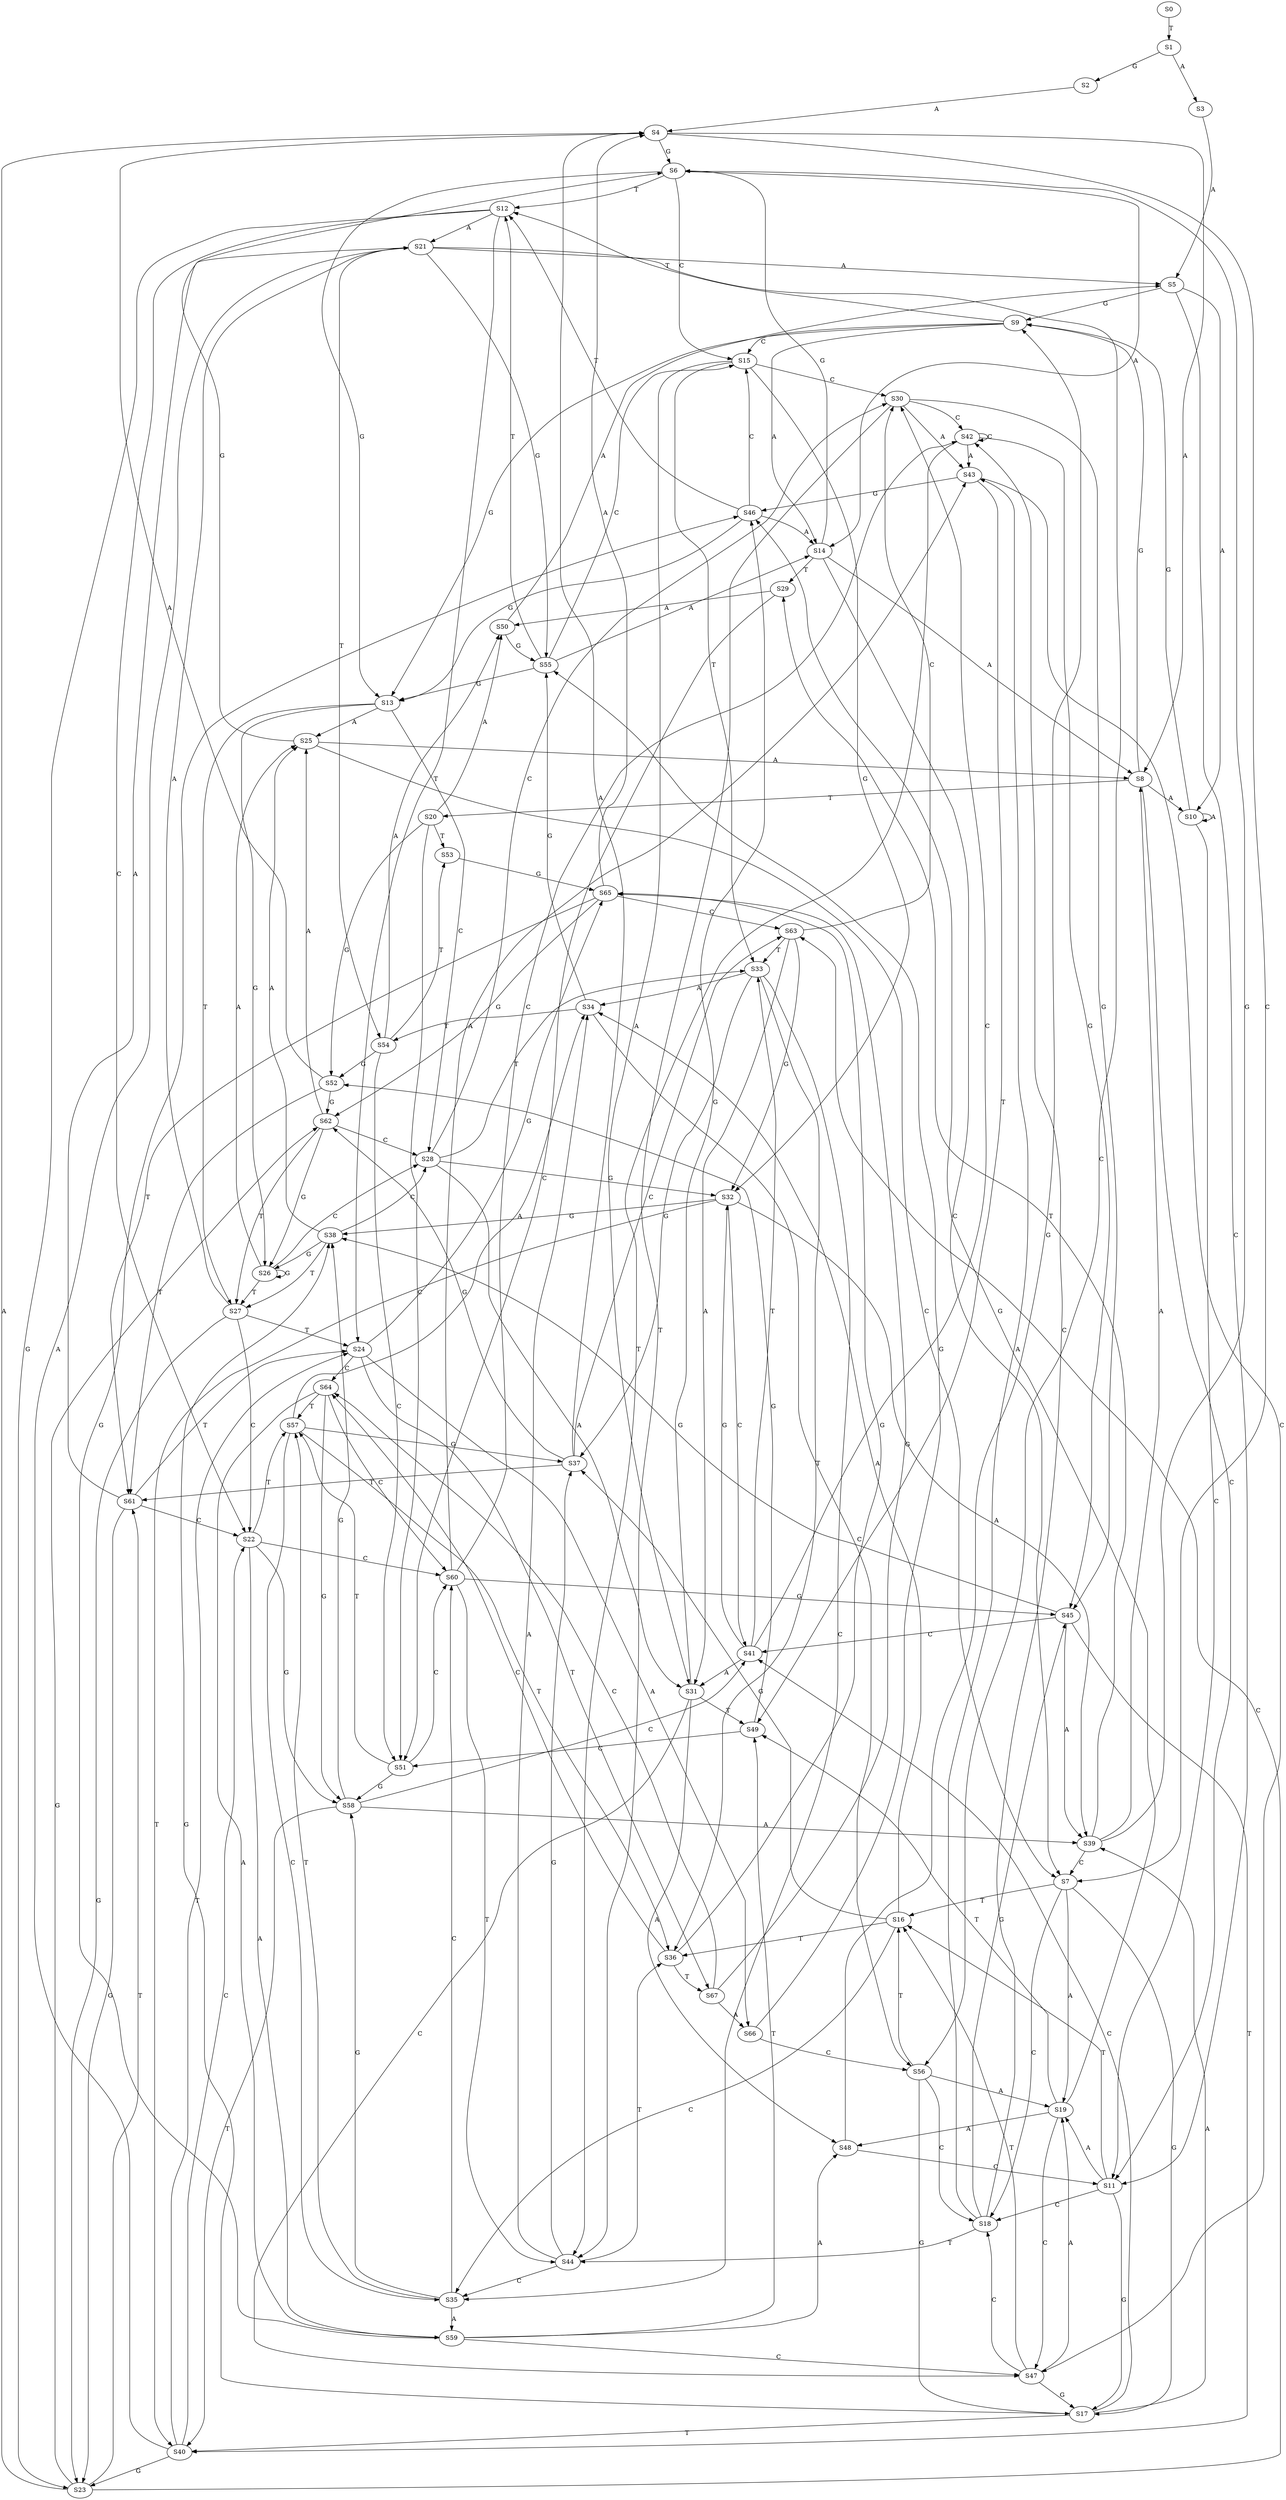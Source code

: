 strict digraph  {
	S0 -> S1 [ label = T ];
	S1 -> S2 [ label = G ];
	S1 -> S3 [ label = A ];
	S2 -> S4 [ label = A ];
	S3 -> S5 [ label = A ];
	S4 -> S6 [ label = G ];
	S4 -> S7 [ label = C ];
	S4 -> S8 [ label = A ];
	S5 -> S9 [ label = G ];
	S5 -> S10 [ label = A ];
	S5 -> S11 [ label = C ];
	S6 -> S12 [ label = T ];
	S6 -> S13 [ label = G ];
	S6 -> S14 [ label = A ];
	S6 -> S15 [ label = C ];
	S7 -> S16 [ label = T ];
	S7 -> S17 [ label = G ];
	S7 -> S18 [ label = C ];
	S7 -> S19 [ label = A ];
	S8 -> S20 [ label = T ];
	S8 -> S11 [ label = C ];
	S8 -> S10 [ label = A ];
	S8 -> S9 [ label = G ];
	S9 -> S12 [ label = T ];
	S9 -> S14 [ label = A ];
	S9 -> S15 [ label = C ];
	S9 -> S13 [ label = G ];
	S10 -> S9 [ label = G ];
	S10 -> S11 [ label = C ];
	S10 -> S10 [ label = A ];
	S11 -> S19 [ label = A ];
	S11 -> S18 [ label = C ];
	S11 -> S17 [ label = G ];
	S11 -> S16 [ label = T ];
	S12 -> S21 [ label = A ];
	S12 -> S22 [ label = C ];
	S12 -> S23 [ label = G ];
	S12 -> S24 [ label = T ];
	S13 -> S25 [ label = A ];
	S13 -> S26 [ label = G ];
	S13 -> S27 [ label = T ];
	S13 -> S28 [ label = C ];
	S14 -> S8 [ label = A ];
	S14 -> S7 [ label = C ];
	S14 -> S29 [ label = T ];
	S14 -> S6 [ label = G ];
	S15 -> S30 [ label = C ];
	S15 -> S31 [ label = A ];
	S15 -> S32 [ label = G ];
	S15 -> S33 [ label = T ];
	S16 -> S34 [ label = A ];
	S16 -> S35 [ label = C ];
	S16 -> S36 [ label = T ];
	S16 -> S37 [ label = G ];
	S17 -> S38 [ label = G ];
	S17 -> S39 [ label = A ];
	S17 -> S40 [ label = T ];
	S17 -> S41 [ label = C ];
	S18 -> S42 [ label = C ];
	S18 -> S43 [ label = A ];
	S18 -> S44 [ label = T ];
	S18 -> S45 [ label = G ];
	S19 -> S46 [ label = G ];
	S19 -> S47 [ label = C ];
	S19 -> S48 [ label = A ];
	S19 -> S49 [ label = T ];
	S20 -> S50 [ label = A ];
	S20 -> S51 [ label = C ];
	S20 -> S52 [ label = G ];
	S20 -> S53 [ label = T ];
	S21 -> S54 [ label = T ];
	S21 -> S55 [ label = G ];
	S21 -> S5 [ label = A ];
	S21 -> S56 [ label = C ];
	S22 -> S57 [ label = T ];
	S22 -> S58 [ label = G ];
	S22 -> S59 [ label = A ];
	S22 -> S60 [ label = C ];
	S23 -> S61 [ label = T ];
	S23 -> S62 [ label = G ];
	S23 -> S4 [ label = A ];
	S23 -> S63 [ label = C ];
	S24 -> S64 [ label = C ];
	S24 -> S65 [ label = G ];
	S24 -> S66 [ label = A ];
	S24 -> S67 [ label = T ];
	S25 -> S8 [ label = A ];
	S25 -> S6 [ label = G ];
	S25 -> S7 [ label = C ];
	S26 -> S27 [ label = T ];
	S26 -> S28 [ label = C ];
	S26 -> S26 [ label = G ];
	S26 -> S25 [ label = A ];
	S27 -> S21 [ label = A ];
	S27 -> S22 [ label = C ];
	S27 -> S23 [ label = G ];
	S27 -> S24 [ label = T ];
	S28 -> S33 [ label = T ];
	S28 -> S30 [ label = C ];
	S28 -> S31 [ label = A ];
	S28 -> S32 [ label = G ];
	S29 -> S50 [ label = A ];
	S29 -> S51 [ label = C ];
	S30 -> S45 [ label = G ];
	S30 -> S43 [ label = A ];
	S30 -> S44 [ label = T ];
	S30 -> S42 [ label = C ];
	S31 -> S46 [ label = G ];
	S31 -> S47 [ label = C ];
	S31 -> S48 [ label = A ];
	S31 -> S49 [ label = T ];
	S32 -> S38 [ label = G ];
	S32 -> S39 [ label = A ];
	S32 -> S40 [ label = T ];
	S32 -> S41 [ label = C ];
	S33 -> S34 [ label = A ];
	S33 -> S35 [ label = C ];
	S33 -> S36 [ label = T ];
	S33 -> S37 [ label = G ];
	S34 -> S55 [ label = G ];
	S34 -> S54 [ label = T ];
	S34 -> S56 [ label = C ];
	S35 -> S57 [ label = T ];
	S35 -> S58 [ label = G ];
	S35 -> S60 [ label = C ];
	S35 -> S59 [ label = A ];
	S36 -> S64 [ label = C ];
	S36 -> S67 [ label = T ];
	S36 -> S65 [ label = G ];
	S37 -> S4 [ label = A ];
	S37 -> S63 [ label = C ];
	S37 -> S62 [ label = G ];
	S37 -> S61 [ label = T ];
	S38 -> S25 [ label = A ];
	S38 -> S26 [ label = G ];
	S38 -> S28 [ label = C ];
	S38 -> S27 [ label = T ];
	S39 -> S8 [ label = A ];
	S39 -> S7 [ label = C ];
	S39 -> S6 [ label = G ];
	S39 -> S29 [ label = T ];
	S40 -> S22 [ label = C ];
	S40 -> S21 [ label = A ];
	S40 -> S23 [ label = G ];
	S40 -> S24 [ label = T ];
	S41 -> S32 [ label = G ];
	S41 -> S33 [ label = T ];
	S41 -> S30 [ label = C ];
	S41 -> S31 [ label = A ];
	S42 -> S45 [ label = G ];
	S42 -> S42 [ label = C ];
	S42 -> S43 [ label = A ];
	S42 -> S44 [ label = T ];
	S43 -> S46 [ label = G ];
	S43 -> S49 [ label = T ];
	S43 -> S47 [ label = C ];
	S44 -> S37 [ label = G ];
	S44 -> S35 [ label = C ];
	S44 -> S36 [ label = T ];
	S44 -> S34 [ label = A ];
	S45 -> S39 [ label = A ];
	S45 -> S38 [ label = G ];
	S45 -> S40 [ label = T ];
	S45 -> S41 [ label = C ];
	S46 -> S13 [ label = G ];
	S46 -> S12 [ label = T ];
	S46 -> S14 [ label = A ];
	S46 -> S15 [ label = C ];
	S47 -> S16 [ label = T ];
	S47 -> S17 [ label = G ];
	S47 -> S19 [ label = A ];
	S47 -> S18 [ label = C ];
	S48 -> S9 [ label = G ];
	S48 -> S11 [ label = C ];
	S49 -> S51 [ label = C ];
	S49 -> S52 [ label = G ];
	S50 -> S55 [ label = G ];
	S50 -> S5 [ label = A ];
	S51 -> S60 [ label = C ];
	S51 -> S58 [ label = G ];
	S51 -> S57 [ label = T ];
	S52 -> S62 [ label = G ];
	S52 -> S4 [ label = A ];
	S52 -> S61 [ label = T ];
	S53 -> S65 [ label = G ];
	S54 -> S51 [ label = C ];
	S54 -> S50 [ label = A ];
	S54 -> S53 [ label = T ];
	S54 -> S52 [ label = G ];
	S55 -> S12 [ label = T ];
	S55 -> S14 [ label = A ];
	S55 -> S15 [ label = C ];
	S55 -> S13 [ label = G ];
	S56 -> S17 [ label = G ];
	S56 -> S16 [ label = T ];
	S56 -> S19 [ label = A ];
	S56 -> S18 [ label = C ];
	S57 -> S37 [ label = G ];
	S57 -> S35 [ label = C ];
	S57 -> S34 [ label = A ];
	S57 -> S36 [ label = T ];
	S58 -> S38 [ label = G ];
	S58 -> S40 [ label = T ];
	S58 -> S41 [ label = C ];
	S58 -> S39 [ label = A ];
	S59 -> S49 [ label = T ];
	S59 -> S47 [ label = C ];
	S59 -> S48 [ label = A ];
	S59 -> S46 [ label = G ];
	S60 -> S42 [ label = C ];
	S60 -> S43 [ label = A ];
	S60 -> S44 [ label = T ];
	S60 -> S45 [ label = G ];
	S61 -> S22 [ label = C ];
	S61 -> S24 [ label = T ];
	S61 -> S23 [ label = G ];
	S61 -> S21 [ label = A ];
	S62 -> S26 [ label = G ];
	S62 -> S28 [ label = C ];
	S62 -> S25 [ label = A ];
	S62 -> S27 [ label = T ];
	S63 -> S30 [ label = C ];
	S63 -> S32 [ label = G ];
	S63 -> S33 [ label = T ];
	S63 -> S31 [ label = A ];
	S64 -> S59 [ label = A ];
	S64 -> S60 [ label = C ];
	S64 -> S58 [ label = G ];
	S64 -> S57 [ label = T ];
	S65 -> S62 [ label = G ];
	S65 -> S63 [ label = C ];
	S65 -> S61 [ label = T ];
	S65 -> S4 [ label = A ];
	S66 -> S56 [ label = C ];
	S66 -> S55 [ label = G ];
	S67 -> S65 [ label = G ];
	S67 -> S64 [ label = C ];
	S67 -> S66 [ label = A ];
}
